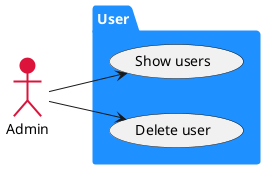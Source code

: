 @startuml
left to right direction
actor Admin as admin #crimson;line:crimson;line.bold;text:black

package User #dodgerblue;line:dodgerblue;line.bold;text:white {
  usecase "Show users" as showUsers
  usecase "Delete user" as deleteUser
}

admin --> showUsers
admin --> deleteUser
@enduml
